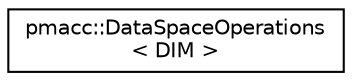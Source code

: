 digraph "Graphical Class Hierarchy"
{
 // LATEX_PDF_SIZE
  edge [fontname="Helvetica",fontsize="10",labelfontname="Helvetica",labelfontsize="10"];
  node [fontname="Helvetica",fontsize="10",shape=record];
  rankdir="LR";
  Node0 [label="pmacc::DataSpaceOperations\l\< DIM \>",height=0.2,width=0.4,color="black", fillcolor="white", style="filled",URL="$classpmacc_1_1_data_space_operations.html",tooltip="Implements operations on DataSpace objects such as reduce and extend."];
}
